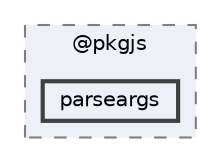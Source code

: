 digraph "pkiclassroomrescheduler/src/main/frontend/node_modules/@pkgjs/parseargs"
{
 // LATEX_PDF_SIZE
  bgcolor="transparent";
  edge [fontname=Helvetica,fontsize=10,labelfontname=Helvetica,labelfontsize=10];
  node [fontname=Helvetica,fontsize=10,shape=box,height=0.2,width=0.4];
  compound=true
  subgraph clusterdir_4b6db45b86f712b4154595cb3eb3da7c {
    graph [ bgcolor="#edf0f7", pencolor="grey50", label="@pkgjs", fontname=Helvetica,fontsize=10 style="filled,dashed", URL="dir_4b6db45b86f712b4154595cb3eb3da7c.html",tooltip=""]
  dir_fba234de8130a1f071ccef904ef6a10f [label="parseargs", fillcolor="#edf0f7", color="grey25", style="filled,bold", URL="dir_fba234de8130a1f071ccef904ef6a10f.html",tooltip=""];
  }
}
